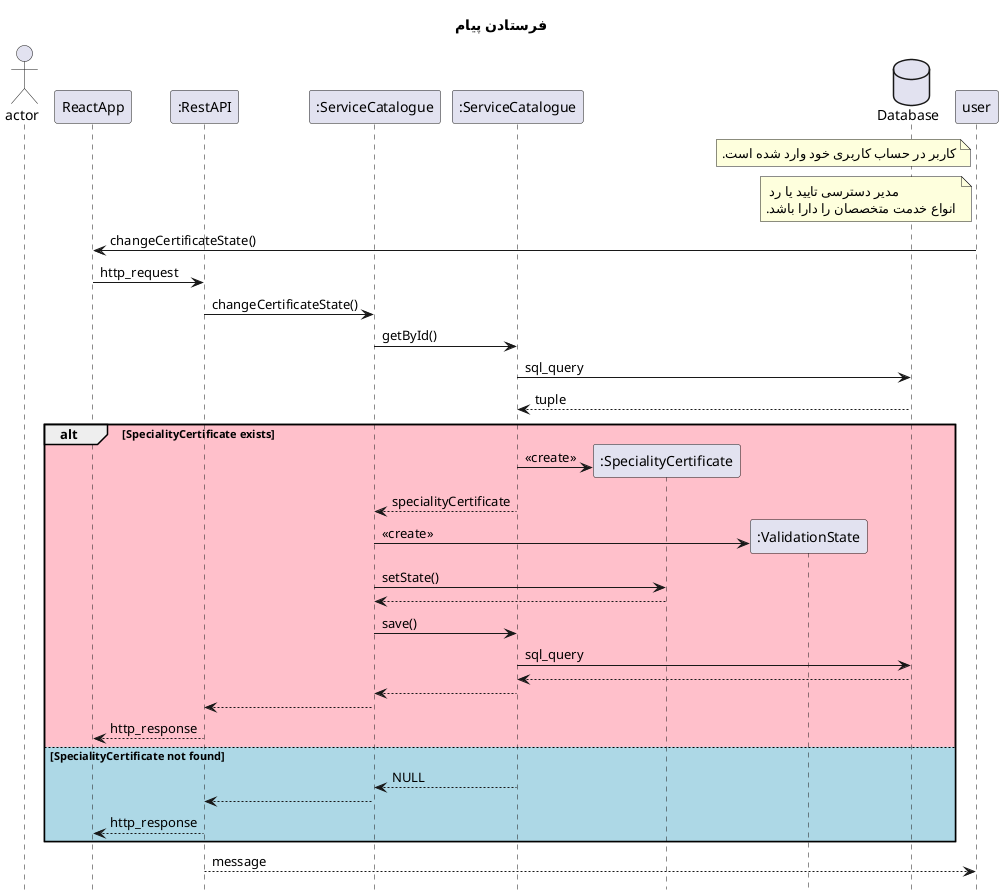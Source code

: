 @startuml logout
hide footbox
title "فرستادن پیام" 
actor       "actor" as root
participant ReactApp
participant ":RestAPI" as RestAPI
participant ":ServiceCatalogue" as SpecialityCertificateController
participant ":ServiceCatalogue" as SpecialityCertificateCatalogue
participant ":SpecialityCertificate" as SpecialityCertificate
participant ":ValidationState" as ValidationState
database Database

note left of user
کاربر در حساب کاربری خود وارد شده است.
end note
note left of user
     مدیر دسترسی تایید یا رد 
     انواع خدمت متخصصان را دارا باشد.
end note

user -> ReactApp: changeCertificateState()
ReactApp -> RestAPI : http_request
RestAPI -> SpecialityCertificateController : changeCertificateState()
SpecialityCertificateController -> SpecialityCertificateCatalogue : getById()
SpecialityCertificateCatalogue -> Database : sql_query
return tuple

alt #Pink SpecialityCertificate exists
    SpecialityCertificateCatalogue -> SpecialityCertificate ** : <<create>>
    SpecialityCertificateCatalogue --> SpecialityCertificateController: specialityCertificate
    SpecialityCertificateController -> ValidationState ** :<<create>>
    SpecialityCertificateController -> SpecialityCertificate: setState()
    return
    SpecialityCertificateController -> SpecialityCertificateCatalogue: save()
    SpecialityCertificateCatalogue -> Database: sql_query
    return 
    SpecialityCertificateCatalogue --> SpecialityCertificateController
    SpecialityCertificateController --> RestAPI
    RestAPI --> ReactApp : http_response


else #LightBlue SpecialityCertificate not found
    SpecialityCertificateCatalogue --> SpecialityCertificateController : NULL
    SpecialityCertificateController --> RestAPI
    RestAPI --> ReactApp : http_response
end

RestAPI --> user: message

@enduml